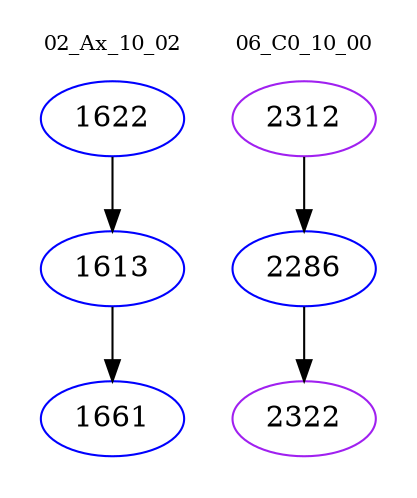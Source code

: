 digraph{
subgraph cluster_0 {
color = white
label = "02_Ax_10_02";
fontsize=10;
T0_1622 [label="1622", color="blue"]
T0_1622 -> T0_1613 [color="black"]
T0_1613 [label="1613", color="blue"]
T0_1613 -> T0_1661 [color="black"]
T0_1661 [label="1661", color="blue"]
}
subgraph cluster_1 {
color = white
label = "06_C0_10_00";
fontsize=10;
T1_2312 [label="2312", color="purple"]
T1_2312 -> T1_2286 [color="black"]
T1_2286 [label="2286", color="blue"]
T1_2286 -> T1_2322 [color="black"]
T1_2322 [label="2322", color="purple"]
}
}
